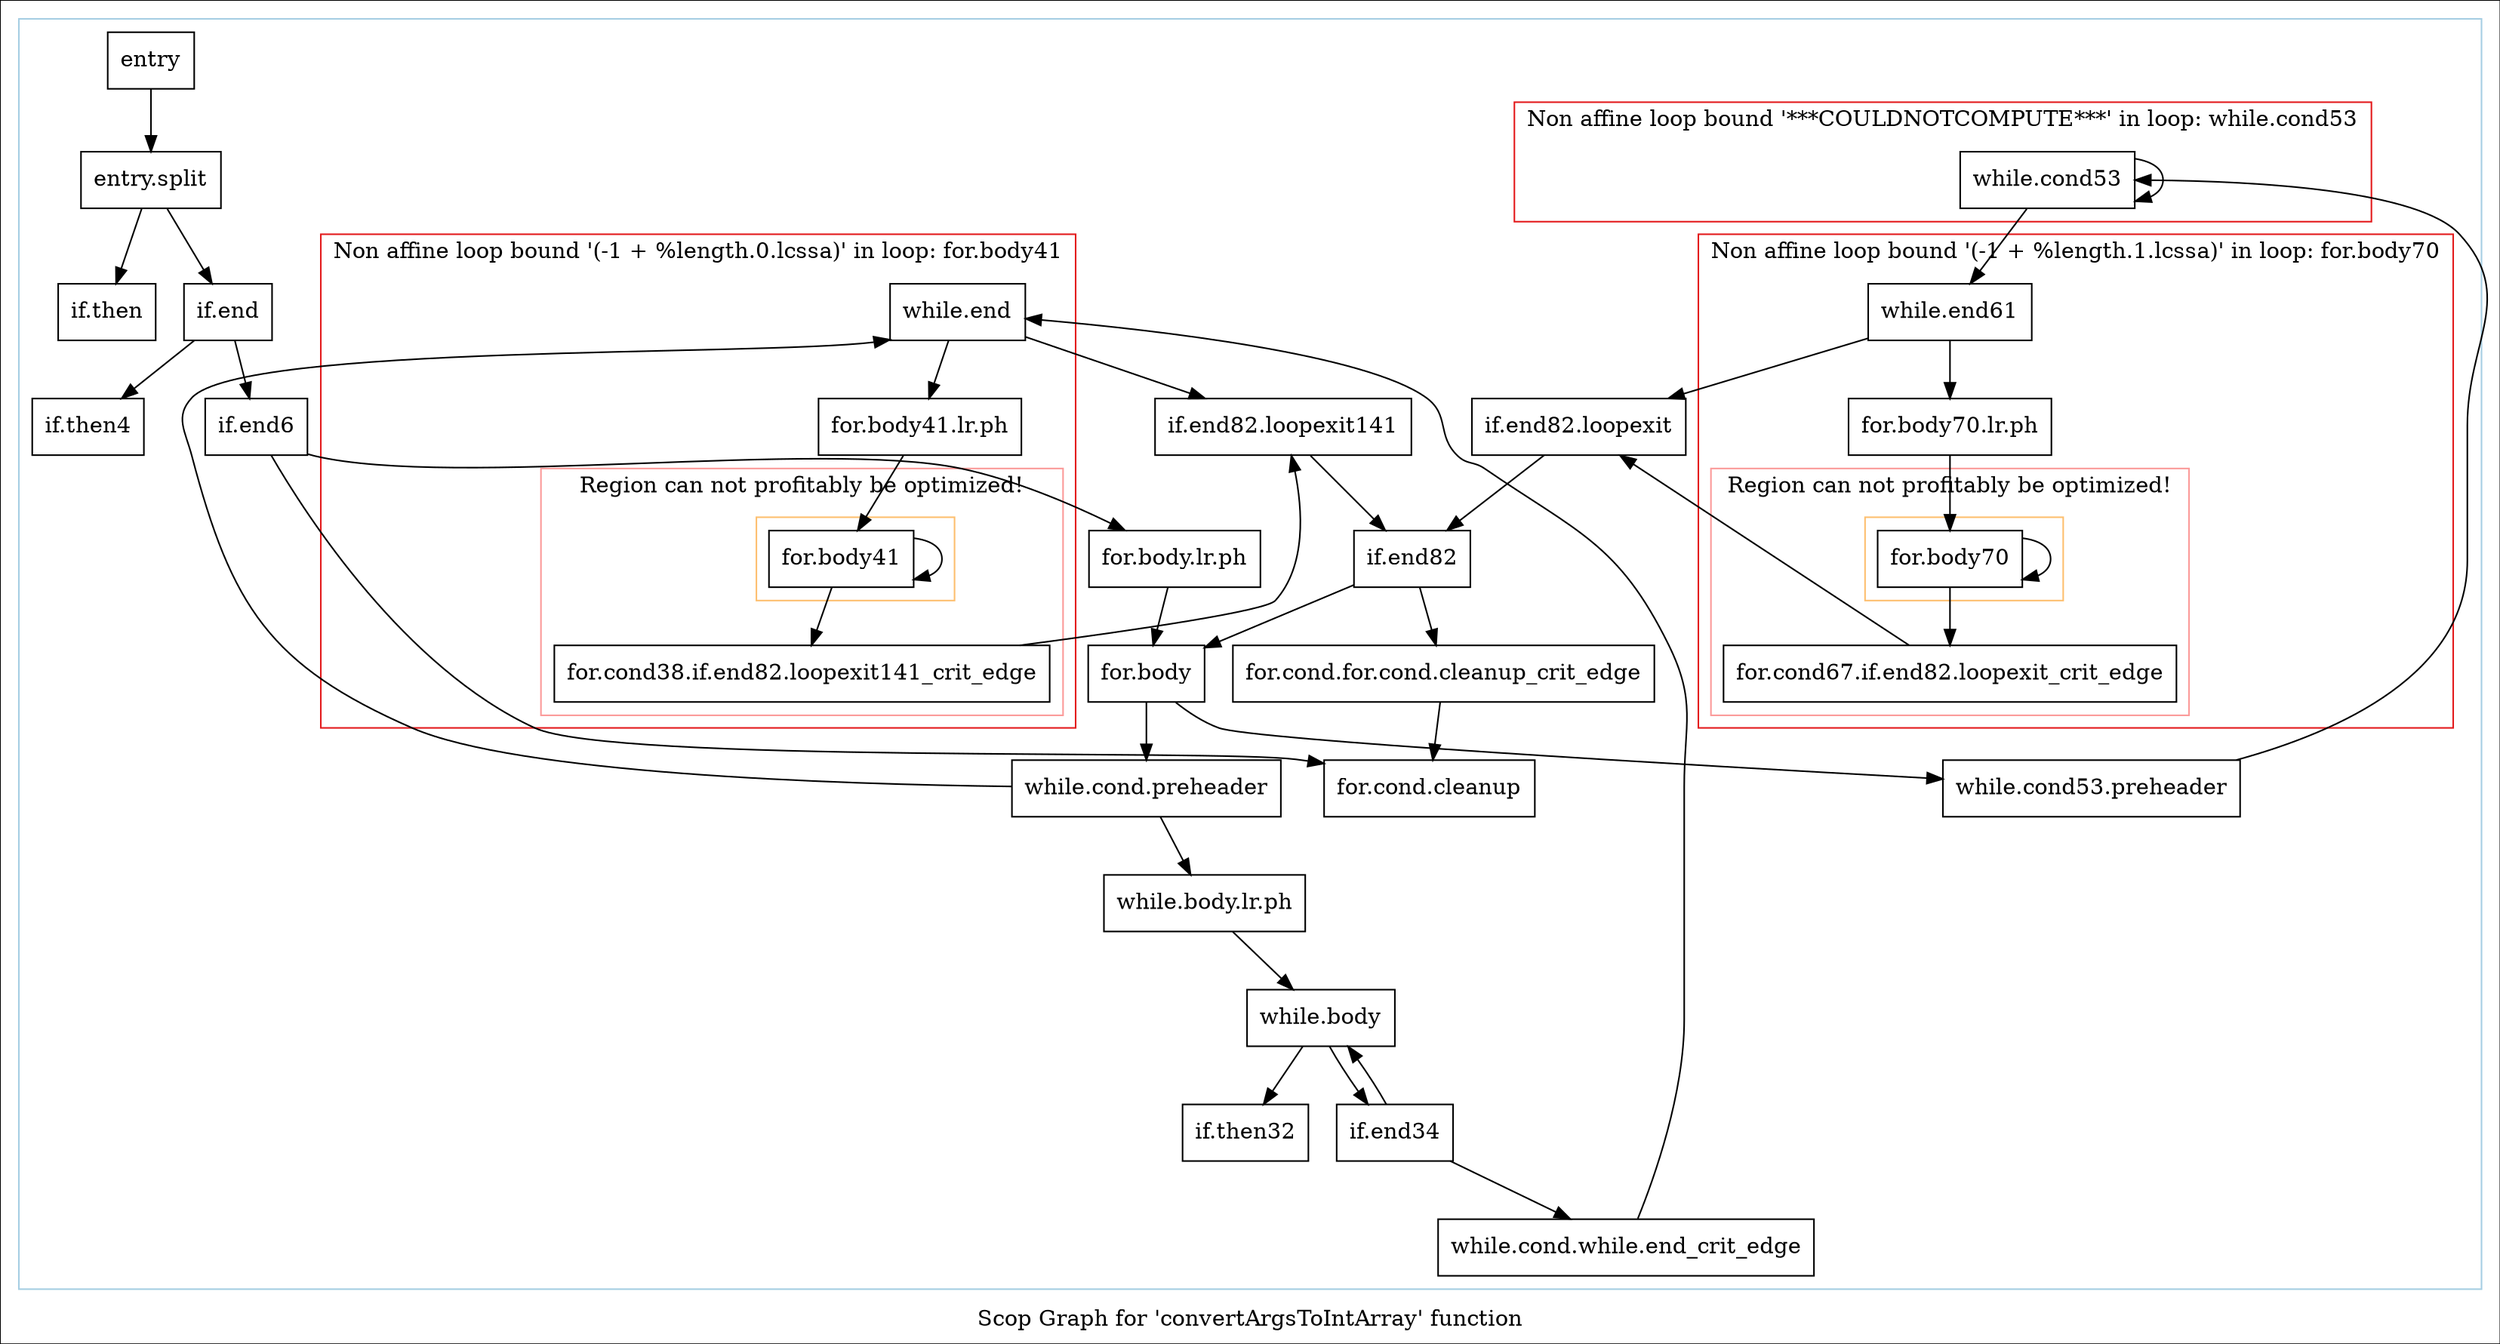 digraph "Scop Graph for 'convertArgsToIntArray' function" {
	label="Scop Graph for 'convertArgsToIntArray' function";

	Node0xd3df5b0 [shape=record,label="{entry}"];
	Node0xd3df5b0 -> Node0xd3ba480;
	Node0xd3ba480 [shape=record,label="{entry.split}"];
	Node0xd3ba480 -> Node0xd3df510;
	Node0xd3ba480 -> Node0xd3c7760;
	Node0xd3df510 [shape=record,label="{if.then}"];
	Node0xd3c7760 [shape=record,label="{if.end}"];
	Node0xd3c7760 -> Node0xd409590;
	Node0xd3c7760 -> Node0xd4095f0;
	Node0xd409590 [shape=record,label="{if.then4}"];
	Node0xd4095f0 [shape=record,label="{if.end6}"];
	Node0xd4095f0 -> Node0xd409650;
	Node0xd4095f0 -> Node0xd409670;
	Node0xd409650 [shape=record,label="{for.body.lr.ph}"];
	Node0xd409650 -> Node0xd4097a0;
	Node0xd4097a0 [shape=record,label="{for.body}"];
	Node0xd4097a0 -> Node0xd409800;
	Node0xd4097a0 -> Node0xd3fa3d0;
	Node0xd409800 [shape=record,label="{while.cond53.preheader}"];
	Node0xd409800 -> Node0xd3fa430;
	Node0xd3fa430 [shape=record,label="{while.cond53}"];
	Node0xd3fa430 -> Node0xd3c7700;
	Node0xd3fa430 -> Node0xd3fa430[constraint=false];
	Node0xd3c7700 [shape=record,label="{while.end61}"];
	Node0xd3c7700 -> Node0xd40d060;
	Node0xd3c7700 -> Node0xd40d080;
	Node0xd40d060 [shape=record,label="{if.end82.loopexit}"];
	Node0xd40d060 -> Node0xd4189e0;
	Node0xd4189e0 [shape=record,label="{if.end82}"];
	Node0xd4189e0 -> Node0xd4097a0;
	Node0xd4189e0 -> Node0xd418a00;
	Node0xd418a00 [shape=record,label="{for.cond.for.cond.cleanup_crit_edge}"];
	Node0xd418a00 -> Node0xd409670;
	Node0xd409670 [shape=record,label="{for.cond.cleanup}"];
	Node0xd40d080 [shape=record,label="{for.body70.lr.ph}"];
	Node0xd40d080 -> Node0xd418ac0;
	Node0xd418ac0 [shape=record,label="{for.body70}"];
	Node0xd418ac0 -> Node0xd418ac0[constraint=false];
	Node0xd418ac0 -> Node0xd41e980;
	Node0xd41e980 [shape=record,label="{for.cond67.if.end82.loopexit_crit_edge}"];
	Node0xd41e980 -> Node0xd40d060;
	Node0xd3fa3d0 [shape=record,label="{while.cond.preheader}"];
	Node0xd3fa3d0 -> Node0xd41e9e0;
	Node0xd3fa3d0 -> Node0xd3a1b10;
	Node0xd41e9e0 [shape=record,label="{while.end}"];
	Node0xd41e9e0 -> Node0xd3a1b30;
	Node0xd41e9e0 -> Node0xd3a1b90;
	Node0xd3a1b30 [shape=record,label="{if.end82.loopexit141}"];
	Node0xd3a1b30 -> Node0xd4189e0;
	Node0xd3a1b90 [shape=record,label="{for.body41.lr.ph}"];
	Node0xd3a1b90 -> Node0xd3a1bb0;
	Node0xd3a1bb0 [shape=record,label="{for.body41}"];
	Node0xd3a1bb0 -> Node0xd3a1bb0[constraint=false];
	Node0xd3a1bb0 -> Node0xd3a50d0;
	Node0xd3a50d0 [shape=record,label="{for.cond38.if.end82.loopexit141_crit_edge}"];
	Node0xd3a50d0 -> Node0xd3a1b30;
	Node0xd3a1b10 [shape=record,label="{while.body.lr.ph}"];
	Node0xd3a1b10 -> Node0xd3a50f0;
	Node0xd3a50f0 [shape=record,label="{while.body}"];
	Node0xd3a50f0 -> Node0xd3b6ca0;
	Node0xd3a50f0 -> Node0xd3b6cc0;
	Node0xd3b6ca0 [shape=record,label="{if.then32}"];
	Node0xd3b6cc0 [shape=record,label="{if.end34}"];
	Node0xd3b6cc0 -> Node0xd3badd0;
	Node0xd3b6cc0 -> Node0xd3a50f0;
	Node0xd3badd0 [shape=record,label="{while.cond.while.end_crit_edge}"];
	Node0xd3badd0 -> Node0xd41e9e0;
	colorscheme = "paired12"
        subgraph cluster_0xd3dee30 {
          label = "";
          style = solid;
          color = 1
          subgraph cluster_0xd3c7990 {
            label = "Non affine loop bound '***COULDNOTCOMPUTE***' in loop: while.cond53";
            style = solid;
            color = 6
            Node0xd3fa430;
          }
          subgraph cluster_0xd3f9ff0 {
            label = "Non affine loop bound '(-1 + %length.1.lcssa)' in loop: for.body70";
            style = solid;
            color = 6
            subgraph cluster_0xd41b920 {
              label = "Region can not profitably be optimized!";
              style = solid;
              color = 5
              subgraph cluster_0xd3e7d10 {
                label = "";
                style = solid;
                color = 7
                Node0xd418ac0;
              }
              Node0xd41e980;
            }
            Node0xd3c7700;
            Node0xd40d080;
          }
          subgraph cluster_0xd3ff9d0 {
            label = "Non affine loop bound '(-1 + %length.0.lcssa)' in loop: for.body41";
            style = solid;
            color = 6
            subgraph cluster_0xd3fc9b0 {
              label = "Region can not profitably be optimized!";
              style = solid;
              color = 5
              subgraph cluster_0xd3fcc40 {
                label = "";
                style = solid;
                color = 7
                Node0xd3a1bb0;
              }
              Node0xd3a50d0;
            }
            Node0xd41e9e0;
            Node0xd3a1b90;
          }
          Node0xd3df5b0;
          Node0xd3ba480;
          Node0xd3df510;
          Node0xd3c7760;
          Node0xd409590;
          Node0xd4095f0;
          Node0xd409650;
          Node0xd4097a0;
          Node0xd409800;
          Node0xd40d060;
          Node0xd4189e0;
          Node0xd418a00;
          Node0xd409670;
          Node0xd3fa3d0;
          Node0xd3a1b30;
          Node0xd3a1b10;
          Node0xd3a50f0;
          Node0xd3b6ca0;
          Node0xd3b6cc0;
          Node0xd3badd0;
        }
}
